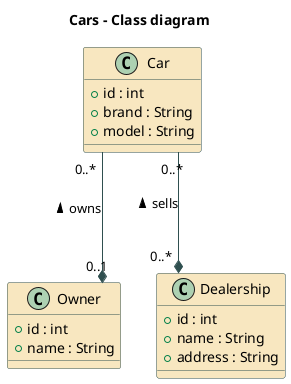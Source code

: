 @startuml

title
Cars - Class diagram
end title

skinparam class {
	BackgroundColor STRATEGY
	ArrowColor DarkSlateGray
	BorderColor DarkSlateGray
}

skinparam linetype ortho

class Car {
    + id : int
    + brand : String
    + model : String
}

class Owner {
    + id : int
    + name : String
}

class Dealership {
    + id : int
    + name : String
    + address : String
}

Car "0..*"  ---*  "0..1" Owner      : "< owns"
Car "0..*"  ---*  "0..*" Dealership : "< sells"

@enduml